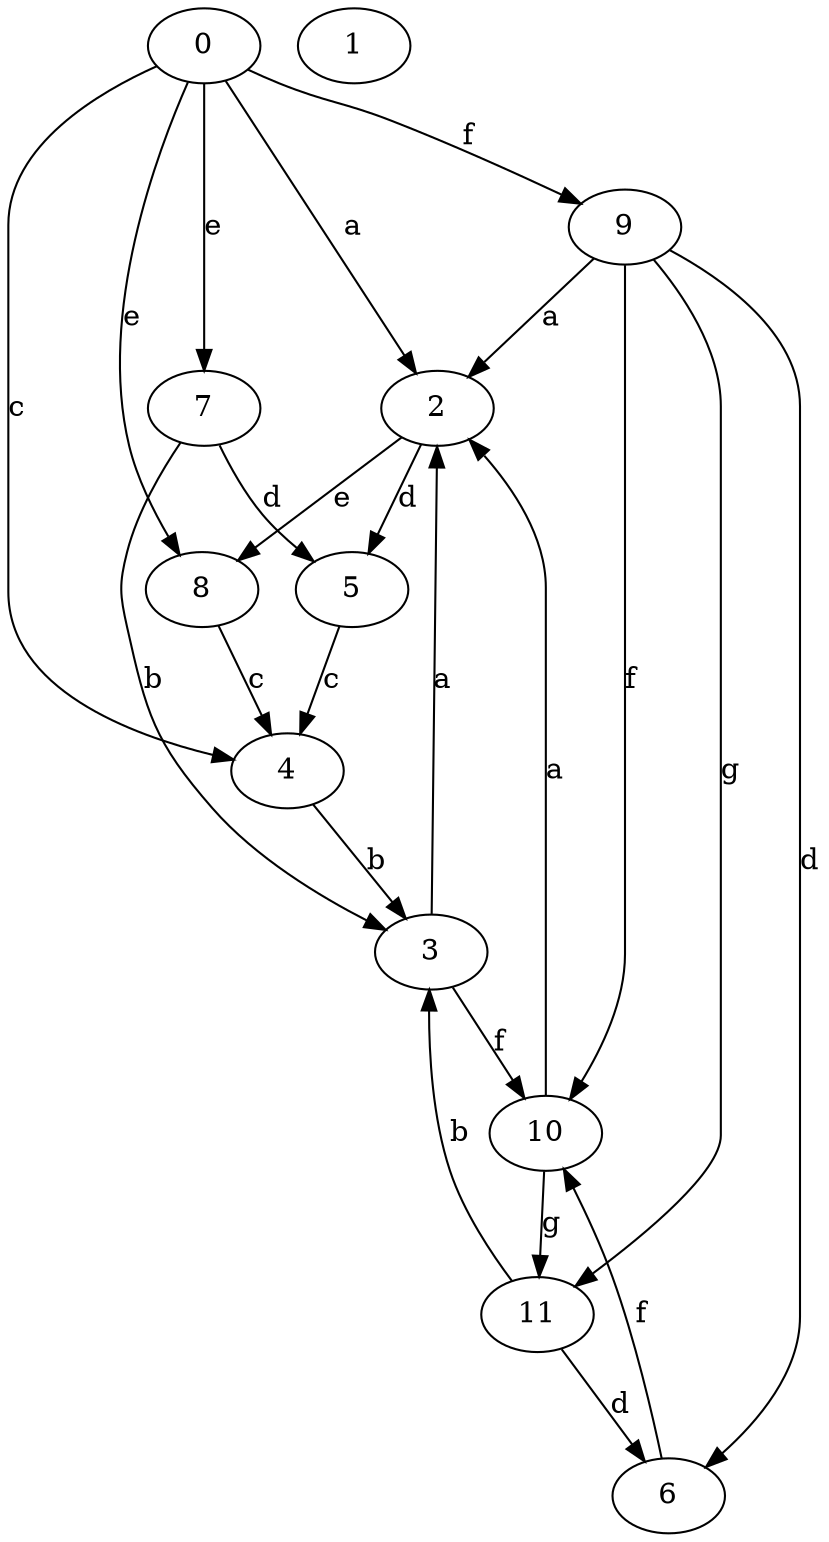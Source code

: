 strict digraph  {
0;
1;
2;
3;
4;
5;
6;
7;
8;
9;
10;
11;
0 -> 2  [label=a];
0 -> 4  [label=c];
0 -> 7  [label=e];
0 -> 8  [label=e];
0 -> 9  [label=f];
2 -> 5  [label=d];
2 -> 8  [label=e];
3 -> 2  [label=a];
3 -> 10  [label=f];
4 -> 3  [label=b];
5 -> 4  [label=c];
6 -> 10  [label=f];
7 -> 3  [label=b];
7 -> 5  [label=d];
8 -> 4  [label=c];
9 -> 2  [label=a];
9 -> 6  [label=d];
9 -> 10  [label=f];
9 -> 11  [label=g];
10 -> 2  [label=a];
10 -> 11  [label=g];
11 -> 3  [label=b];
11 -> 6  [label=d];
}
